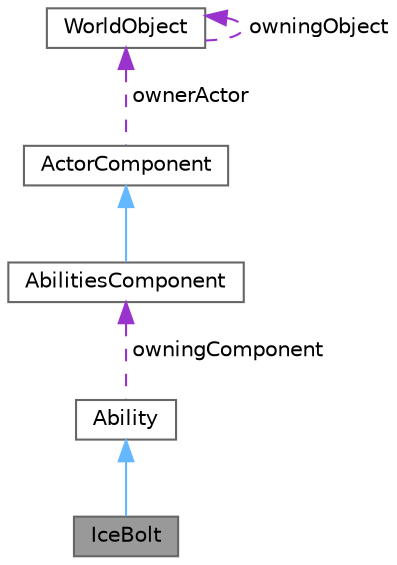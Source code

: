 digraph "IceBolt"
{
 // LATEX_PDF_SIZE
  bgcolor="transparent";
  edge [fontname=Helvetica,fontsize=10,labelfontname=Helvetica,labelfontsize=10];
  node [fontname=Helvetica,fontsize=10,shape=box,height=0.2,width=0.4];
  Node1 [label="IceBolt",height=0.2,width=0.4,color="gray40", fillcolor="grey60", style="filled", fontcolor="black",tooltip="Fires an ice projectile that hits the first target ONLY"];
  Node2 -> Node1 [dir="back",color="steelblue1",style="solid"];
  Node2 [label="Ability",height=0.2,width=0.4,color="gray40", fillcolor="white", style="filled",URL="$class_ability.html",tooltip="A base ability class, designed to be inherited and provided with functionality"];
  Node3 -> Node2 [dir="back",color="darkorchid3",style="dashed",label=" owningComponent" ];
  Node3 [label="AbilitiesComponent",height=0.2,width=0.4,color="gray40", fillcolor="white", style="filled",URL="$class_abilities_component.html",tooltip="A component allowing the object to use abilities @NOTE: Requires an attribute component to function p..."];
  Node4 -> Node3 [dir="back",color="steelblue1",style="solid"];
  Node4 [label="ActorComponent",height=0.2,width=0.4,color="gray40", fillcolor="white", style="filled",URL="$class_actor_component.html",tooltip="Base class to be derived for actor components"];
  Node5 -> Node4 [dir="back",color="darkorchid3",style="dashed",label=" ownerActor" ];
  Node5 [label="WorldObject",height=0.2,width=0.4,color="gray40", fillcolor="white", style="filled",URL="$class_world_object.html",tooltip=" "];
  Node5 -> Node5 [dir="back",color="darkorchid3",style="dashed",label=" owningObject" ];
}

